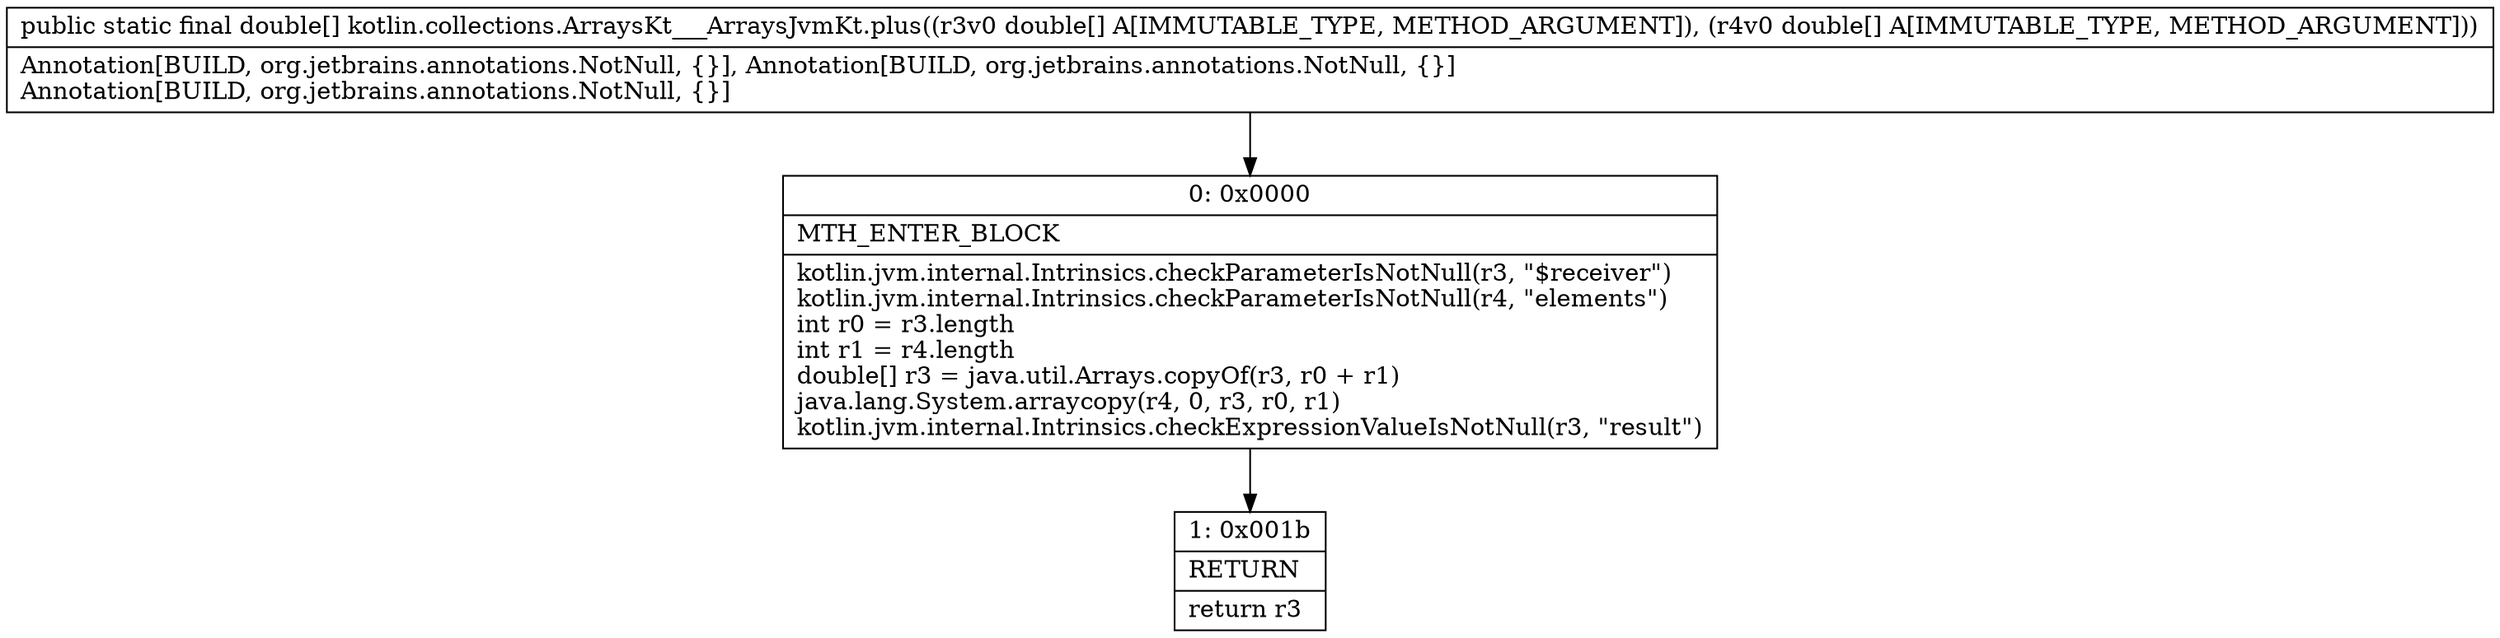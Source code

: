 digraph "CFG forkotlin.collections.ArraysKt___ArraysJvmKt.plus([D[D)[D" {
Node_0 [shape=record,label="{0\:\ 0x0000|MTH_ENTER_BLOCK\l|kotlin.jvm.internal.Intrinsics.checkParameterIsNotNull(r3, \"$receiver\")\lkotlin.jvm.internal.Intrinsics.checkParameterIsNotNull(r4, \"elements\")\lint r0 = r3.length\lint r1 = r4.length\ldouble[] r3 = java.util.Arrays.copyOf(r3, r0 + r1)\ljava.lang.System.arraycopy(r4, 0, r3, r0, r1)\lkotlin.jvm.internal.Intrinsics.checkExpressionValueIsNotNull(r3, \"result\")\l}"];
Node_1 [shape=record,label="{1\:\ 0x001b|RETURN\l|return r3\l}"];
MethodNode[shape=record,label="{public static final double[] kotlin.collections.ArraysKt___ArraysJvmKt.plus((r3v0 double[] A[IMMUTABLE_TYPE, METHOD_ARGUMENT]), (r4v0 double[] A[IMMUTABLE_TYPE, METHOD_ARGUMENT]))  | Annotation[BUILD, org.jetbrains.annotations.NotNull, \{\}], Annotation[BUILD, org.jetbrains.annotations.NotNull, \{\}]\lAnnotation[BUILD, org.jetbrains.annotations.NotNull, \{\}]\l}"];
MethodNode -> Node_0;
Node_0 -> Node_1;
}

